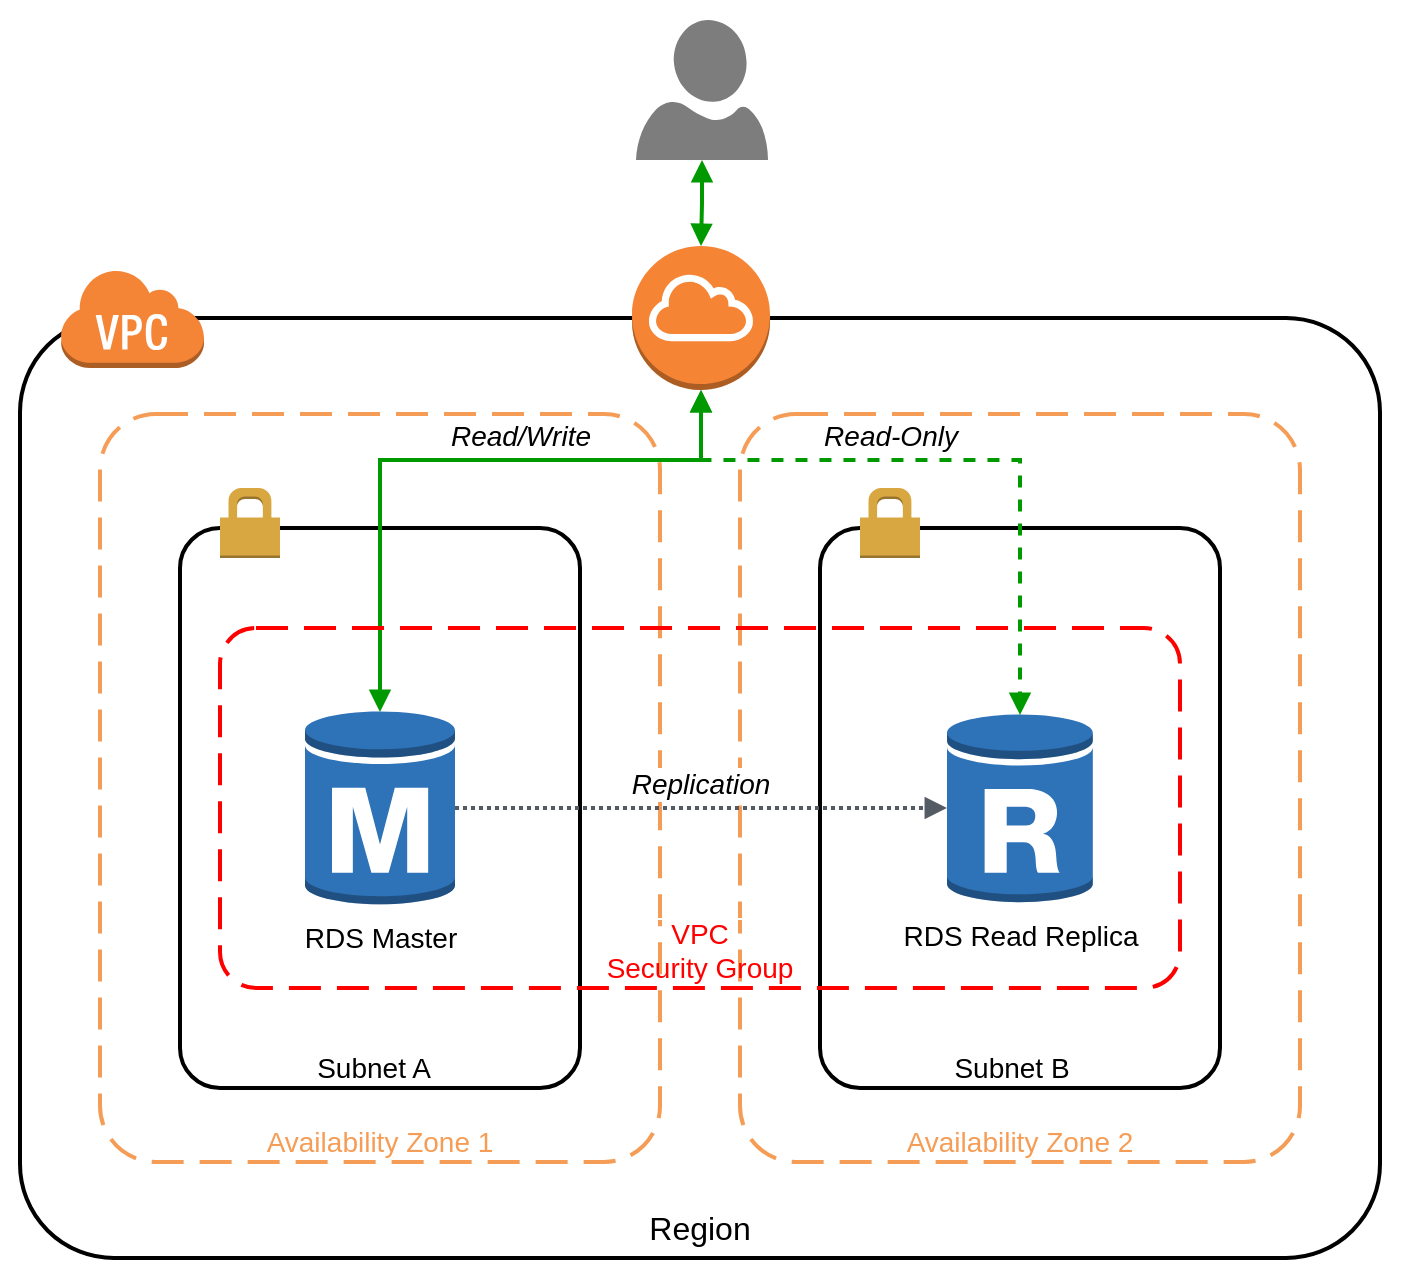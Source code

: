 <mxfile version="11.1.4" type="github"><diagram id="NBuzykiXZqDgpGrnV-WK" name="Page-1"><mxGraphModel dx="939" dy="576" grid="1" gridSize="10" guides="1" tooltips="1" connect="1" arrows="1" fold="1" page="1" pageScale="1" pageWidth="850" pageHeight="1100" math="0" shadow="0"><root><mxCell id="0"/><mxCell id="1" parent="0"/><mxCell id="_qp9qb1tDxuJyNr31mA4-26" value="" style="rounded=0;whiteSpace=wrap;html=1;fontSize=14;strokeColor=none;" parent="1" vertex="1"><mxGeometry x="30" y="220" width="700" height="640" as="geometry"/></mxCell><mxCell id="_qp9qb1tDxuJyNr31mA4-1" value="Region" style="rounded=1;arcSize=10;dashed=0;strokeColor=#000000;fillColor=none;gradientColor=none;strokeWidth=2;verticalAlign=bottom;fontSize=16;spacingBottom=4;" parent="1" vertex="1"><mxGeometry x="40" y="379" width="680" height="470" as="geometry"/></mxCell><mxCell id="_qp9qb1tDxuJyNr31mA4-3" value="Availability Zone 1" style="rounded=1;arcSize=10;dashed=1;strokeColor=#F59D56;fillColor=none;gradientColor=none;dashPattern=8 4;strokeWidth=2;verticalAlign=bottom;fontSize=14;fontColor=#F59D56;" parent="1" vertex="1"><mxGeometry x="80" y="427" width="280" height="374" as="geometry"/></mxCell><mxCell id="_qp9qb1tDxuJyNr31mA4-4" value="Subnet A" style="rounded=1;arcSize=10;dashed=0;strokeColor=#000000;fillColor=none;gradientColor=none;strokeWidth=2;verticalAlign=bottom;align=center;spacingRight=6;fontSize=14;" parent="1" vertex="1"><mxGeometry x="120" y="484" width="200" height="280" as="geometry"/></mxCell><mxCell id="_qp9qb1tDxuJyNr31mA4-9" value="Availability Zone 2" style="rounded=1;arcSize=10;dashed=1;strokeColor=#F59D56;fillColor=none;gradientColor=none;dashPattern=8 4;strokeWidth=2;verticalAlign=bottom;fontSize=14;fontColor=#F59D56;" parent="1" vertex="1"><mxGeometry x="400" y="427" width="280" height="374" as="geometry"/></mxCell><mxCell id="_qp9qb1tDxuJyNr31mA4-10" value="Subnet B" style="rounded=1;arcSize=10;dashed=0;strokeColor=#000000;fillColor=none;gradientColor=none;strokeWidth=2;verticalAlign=bottom;align=center;spacingRight=8;fontSize=14;" parent="1" vertex="1"><mxGeometry x="440" y="484" width="200" height="280" as="geometry"/></mxCell><mxCell id="_qp9qb1tDxuJyNr31mA4-2" value="" style="dashed=0;html=1;shape=mxgraph.aws3.virtual_private_cloud;fillColor=#F58536;gradientColor=none;dashed=0;" parent="1" vertex="1"><mxGeometry x="60" y="354" width="72" height="50" as="geometry"/></mxCell><mxCell id="_qp9qb1tDxuJyNr31mA4-5" value="" style="dashed=0;html=1;shape=mxgraph.aws3.permissions;fillColor=#D9A741;gradientColor=none;dashed=0;" parent="1" vertex="1"><mxGeometry x="140" y="464" width="30" height="35" as="geometry"/></mxCell><mxCell id="_qp9qb1tDxuJyNr31mA4-11" value="" style="dashed=0;html=1;shape=mxgraph.aws3.permissions;fillColor=#D9A741;gradientColor=none;dashed=0;" parent="1" vertex="1"><mxGeometry x="460" y="464" width="30" height="35" as="geometry"/></mxCell><mxCell id="Wll2DFjalbA9ugIghTfI-8" style="edgeStyle=orthogonalEdgeStyle;rounded=0;orthogonalLoop=1;jettySize=auto;html=1;exitX=0.5;exitY=1;exitDx=0;exitDy=0;exitPerimeter=0;entryX=0.5;entryY=0.02;entryDx=0;entryDy=0;entryPerimeter=0;fontSize=13;strokeColor=#009900;endFill=1;endArrow=block;startArrow=block;startFill=1;strokeWidth=2;" parent="1" source="_qp9qb1tDxuJyNr31mA4-15" target="Wll2DFjalbA9ugIghTfI-1" edge="1"><mxGeometry relative="1" as="geometry"><Array as="points"><mxPoint x="381" y="450"/><mxPoint x="220" y="450"/></Array></mxGeometry></mxCell><mxCell id="gz8wOUuqymSFzSpFhGQk-1" value="Read/Write" style="text;html=1;resizable=0;points=[];align=center;verticalAlign=middle;labelBackgroundColor=#ffffff;fontSize=14;fontStyle=2" vertex="1" connectable="0" parent="Wll2DFjalbA9ugIghTfI-8"><mxGeometry x="-0.23" relative="1" as="geometry"><mxPoint x="-2" y="-12" as="offset"/></mxGeometry></mxCell><mxCell id="sj97xp2tiCdJjGKVIkt6-1" style="edgeStyle=orthogonalEdgeStyle;rounded=0;orthogonalLoop=1;jettySize=auto;html=1;entryX=0.5;entryY=0.02;entryDx=0;entryDy=0;entryPerimeter=0;strokeWidth=2;fontSize=13;strokeColor=#009900;endFill=1;endArrow=block;startFill=1;startArrow=block;dashed=1;" parent="1" source="_qp9qb1tDxuJyNr31mA4-15" target="Wll2DFjalbA9ugIghTfI-2" edge="1"><mxGeometry relative="1" as="geometry"><Array as="points"><mxPoint x="381" y="450"/><mxPoint x="540" y="450"/></Array></mxGeometry></mxCell><mxCell id="gz8wOUuqymSFzSpFhGQk-2" value="Read-Only" style="text;html=1;resizable=0;points=[];align=center;verticalAlign=middle;labelBackgroundColor=#ffffff;fontSize=14;fontStyle=2" vertex="1" connectable="0" parent="sj97xp2tiCdJjGKVIkt6-1"><mxGeometry x="-0.196" y="1" relative="1" as="geometry"><mxPoint y="-11" as="offset"/></mxGeometry></mxCell><mxCell id="_qp9qb1tDxuJyNr31mA4-15" value="" style="outlineConnect=0;dashed=0;verticalLabelPosition=bottom;verticalAlign=top;align=center;html=1;shape=mxgraph.aws3.internet_gateway;fillColor=#F58534;gradientColor=none;" parent="1" vertex="1"><mxGeometry x="346" y="343" width="69" height="72" as="geometry"/></mxCell><mxCell id="Wll2DFjalbA9ugIghTfI-3" value="VPC &#10;Security Group" style="rounded=1;arcSize=10;dashed=1;strokeColor=#ff0000;fillColor=none;gradientColor=none;dashPattern=8 4;strokeWidth=2;verticalAlign=bottom;fontSize=14;labelBorderColor=#FFFFFF;fontColor=#FF0000;" parent="1" vertex="1"><mxGeometry x="140" y="534" width="480" height="180" as="geometry"/></mxCell><mxCell id="Wll2DFjalbA9ugIghTfI-1" value="RDS Master" style="outlineConnect=0;dashed=0;verticalLabelPosition=bottom;verticalAlign=top;align=center;html=1;shape=mxgraph.aws3.rds_db_instance;fillColor=#2E73B8;gradientColor=none;fontSize=14;" parent="1" vertex="1"><mxGeometry x="182.5" y="574" width="75" height="100" as="geometry"/></mxCell><mxCell id="Wll2DFjalbA9ugIghTfI-2" value="RDS Read Replica" style="outlineConnect=0;dashed=0;verticalLabelPosition=bottom;verticalAlign=top;align=center;html=1;shape=mxgraph.aws3.rds_db_instance_read_replica;fillColor=#2E73B8;gradientColor=none;fontSize=14;" parent="1" vertex="1"><mxGeometry x="503.5" y="575.5" width="73" height="97" as="geometry"/></mxCell><mxCell id="Wll2DFjalbA9ugIghTfI-4" value="" style="edgeStyle=orthogonalEdgeStyle;html=1;endArrow=block;elbow=vertical;startArrow=none;endFill=1;strokeColor=#545B64;rounded=0;fontSize=13;exitX=1;exitY=0.5;exitDx=0;exitDy=0;exitPerimeter=0;strokeWidth=2;dashed=1;dashPattern=1 1;" parent="1" source="Wll2DFjalbA9ugIghTfI-1" target="Wll2DFjalbA9ugIghTfI-2" edge="1"><mxGeometry width="100" relative="1" as="geometry"><mxPoint x="270" y="614" as="sourcePoint"/><mxPoint x="370" y="614" as="targetPoint"/></mxGeometry></mxCell><mxCell id="Wll2DFjalbA9ugIghTfI-5" value="Replication" style="text;html=1;resizable=0;points=[];align=center;verticalAlign=middle;labelBackgroundColor=#ffffff;fontSize=14;fontStyle=2" parent="Wll2DFjalbA9ugIghTfI-4" vertex="1" connectable="0"><mxGeometry x="-0.724" y="-2" relative="1" as="geometry"><mxPoint x="88" y="-14" as="offset"/></mxGeometry></mxCell><mxCell id="Wll2DFjalbA9ugIghTfI-6" value="" style="shadow=0;dashed=0;html=1;strokeColor=none;labelPosition=center;verticalLabelPosition=bottom;verticalAlign=top;align=center;shape=mxgraph.azure.user;fillColor=#7D7D7D;fontSize=13;" parent="1" vertex="1"><mxGeometry x="348" y="230" width="66" height="70" as="geometry"/></mxCell><mxCell id="Wll2DFjalbA9ugIghTfI-7" value="" style="edgeStyle=orthogonalEdgeStyle;html=1;endArrow=block;elbow=vertical;startArrow=block;endFill=1;strokeColor=#009900;rounded=0;fontSize=13;entryX=0.5;entryY=0;entryDx=0;entryDy=0;entryPerimeter=0;startFill=1;strokeWidth=2;" parent="1" source="Wll2DFjalbA9ugIghTfI-6" target="_qp9qb1tDxuJyNr31mA4-15" edge="1"><mxGeometry width="100" relative="1" as="geometry"><mxPoint x="379" y="255" as="sourcePoint"/><mxPoint x="379" y="355" as="targetPoint"/></mxGeometry></mxCell></root></mxGraphModel></diagram></mxfile>